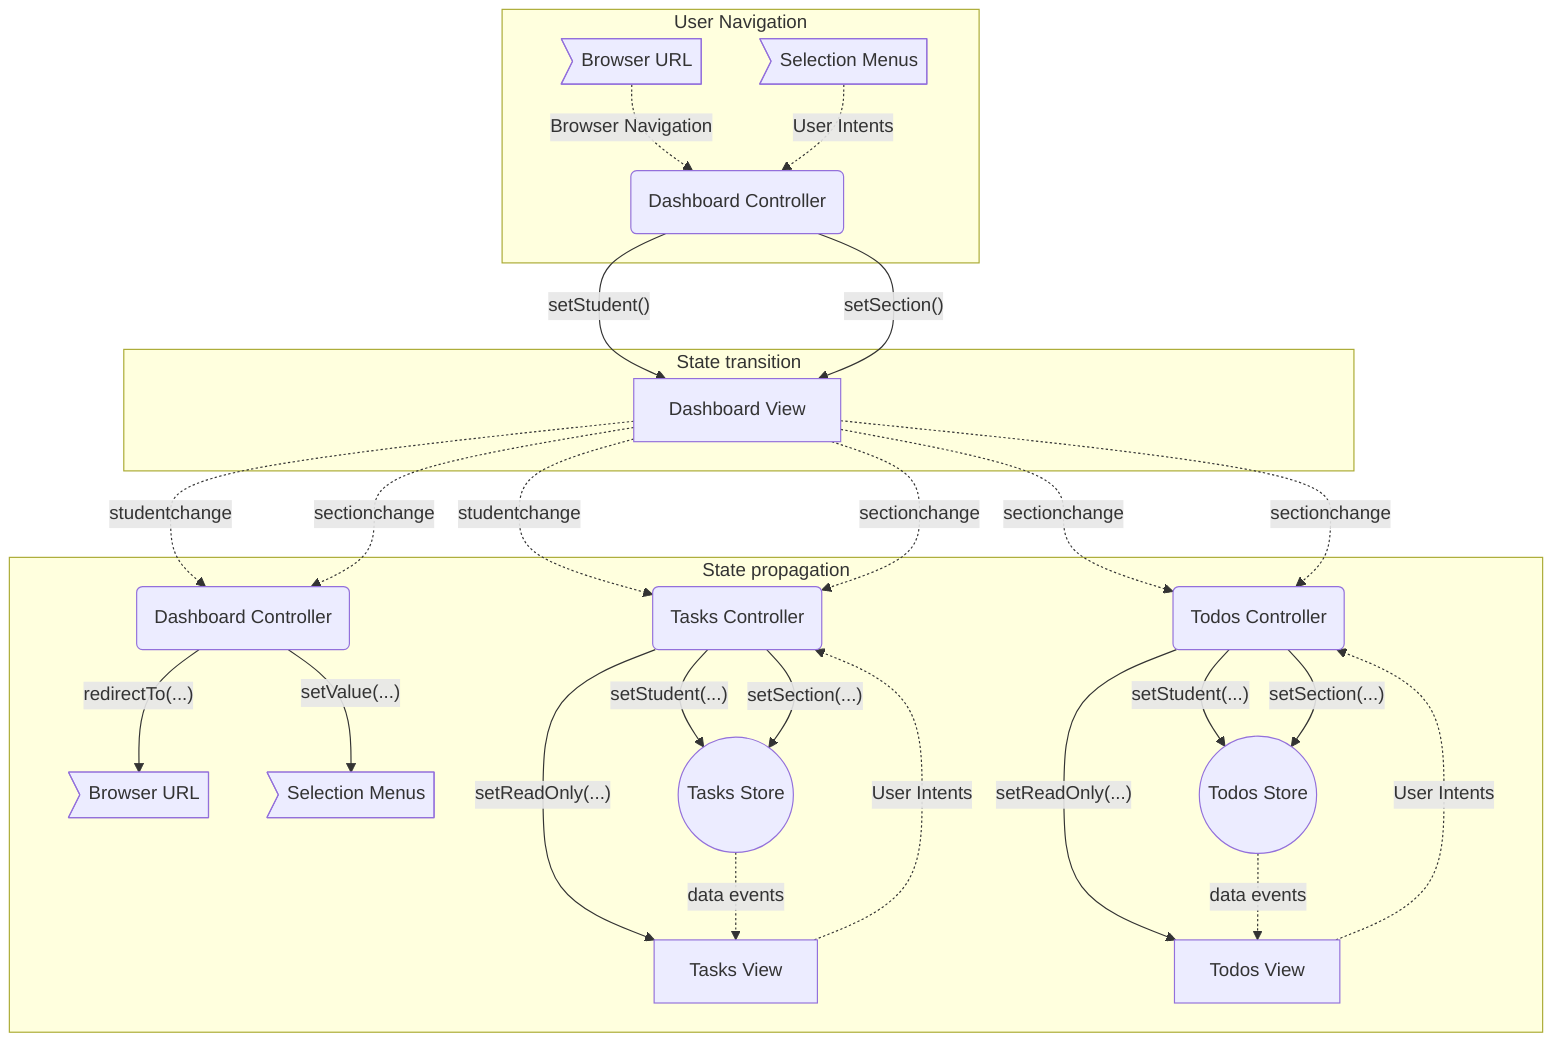 graph TD
    NAV_HASH_IN>Browser URL]
    NAV_SELECTORS_IN>Selection Menus]
    NAV_HASH_OUT>Browser URL]
    NAV_SELECTORS_OUT>Selection Menus]

    CONTROLLER_MAIN_IN(Dashboard Controller)
    CONTROLLER_MAIN_OUT(Dashboard Controller)
    CONTROLLER_TASKS(Tasks Controller)
    CONTROLLER_TODOS(Todos Controller)

    STORE_TASKS((Tasks Store))
    STORE_TODOS((Todos Store))

    VIEW_MAIN[Dashboard View]
    VIEW_TASKS[Tasks View]
    VIEW_TODOS[Todos View]

    subgraph User Navigation
        NAV_HASH_IN -.-> |Browser Navigation| CONTROLLER_MAIN_IN
        NAV_SELECTORS_IN -.-> |User Intents| CONTROLLER_MAIN_IN
    end

    subgraph State transition
        CONTROLLER_MAIN_IN --> |"setStudent()"| VIEW_MAIN
        CONTROLLER_MAIN_IN --> |"setSection()"| VIEW_MAIN
    end

    subgraph State propagation
        VIEW_MAIN -.-> |studentchange| CONTROLLER_MAIN_OUT
        VIEW_MAIN -.-> |sectionchange| CONTROLLER_MAIN_OUT
        VIEW_MAIN -.-> |studentchange| CONTROLLER_TASKS
        VIEW_MAIN -.-> |sectionchange| CONTROLLER_TASKS
        VIEW_MAIN -.-> |sectionchange| CONTROLLER_TODOS
        VIEW_MAIN -.-> |sectionchange| CONTROLLER_TODOS

        CONTROLLER_MAIN_OUT --> |"redirectTo(...)"| NAV_HASH_OUT
        CONTROLLER_MAIN_OUT --> |"setValue(...)"| NAV_SELECTORS_OUT

        CONTROLLER_TASKS --> |"setReadOnly(...)"| VIEW_TASKS
        CONTROLLER_TASKS --> |"setStudent(...)"| STORE_TASKS
        CONTROLLER_TASKS --> |"setSection(...)"| STORE_TASKS

        CONTROLLER_TODOS --> |"setReadOnly(...)"| VIEW_TODOS
        CONTROLLER_TODOS --> |"setStudent(...)"| STORE_TODOS
        CONTROLLER_TODOS --> |"setSection(...)"| STORE_TODOS

        STORE_TASKS -.-> |data events| VIEW_TASKS
        STORE_TODOS -.-> |data events| VIEW_TODOS

        VIEW_TASKS -.-> |User Intents| CONTROLLER_TASKS
        VIEW_TODOS -.-> |User Intents| CONTROLLER_TODOS
    end